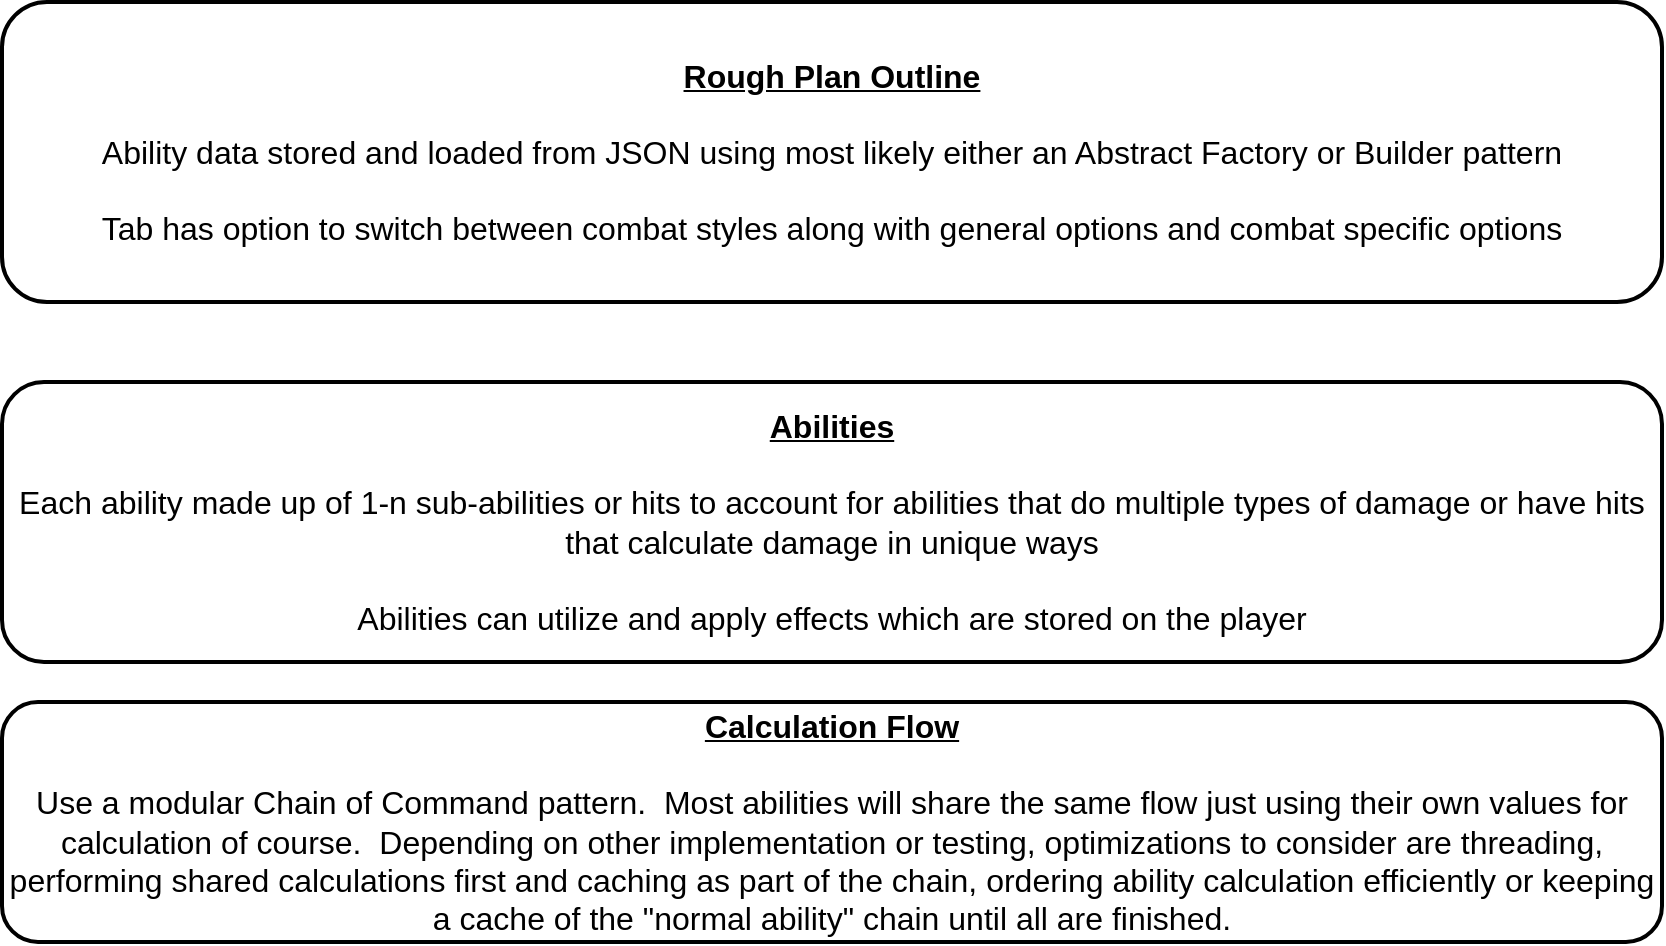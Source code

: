 <mxfile version="20.8.16" type="device" pages="3"><diagram id="GLfh3yhi2mzudxqaHC_a" name="PlainTextOutline"><mxGraphModel dx="2074" dy="1196" grid="1" gridSize="10" guides="1" tooltips="1" connect="1" arrows="1" fold="1" page="1" pageScale="1" pageWidth="850" pageHeight="1100" math="0" shadow="0"><root><mxCell id="0"/><mxCell id="1" parent="0"/><mxCell id="FaWggXtmsNcAvRQpX2GS-1" value="&lt;u style=&quot;font-weight: bold;&quot;&gt;Rough Plan Outline&lt;/u&gt;&lt;br&gt;&lt;br&gt;Ability data stored and loaded from JSON using most likely either an Abstract Factory or Builder pattern&lt;br&gt;&lt;br&gt;Tab has option to switch between combat styles along with general options and combat specific options" style="text;html=1;strokeColor=default;fillColor=none;align=center;verticalAlign=middle;whiteSpace=wrap;rounded=1;strokeWidth=2;glass=0;fontSize=16;" parent="1" vertex="1"><mxGeometry x="10" y="10" width="830" height="150" as="geometry"/></mxCell><mxCell id="FaWggXtmsNcAvRQpX2GS-2" value="&lt;u style=&quot;font-weight: bold;&quot;&gt;Abilities&lt;/u&gt;&lt;br&gt;&lt;br&gt;Each ability made up of 1-n sub-abilities or hits to account for abilities that do multiple types of damage or have hits that calculate damage in unique ways&lt;br&gt;&lt;br&gt;Abilities can utilize and apply effects which are stored on the player" style="text;html=1;strokeColor=default;fillColor=none;align=center;verticalAlign=middle;whiteSpace=wrap;rounded=1;strokeWidth=2;glass=0;fontSize=16;" parent="1" vertex="1"><mxGeometry x="10" y="200" width="830" height="140" as="geometry"/></mxCell><mxCell id="FaWggXtmsNcAvRQpX2GS-3" value="&lt;u style=&quot;font-weight: bold;&quot;&gt;Calculation Flow&lt;/u&gt;&lt;br&gt;&lt;br&gt;Use a modular Chain of Command pattern.&amp;nbsp; Most abilities will share the same flow just using their own values for calculation of course.&amp;nbsp; Depending on other implementation or testing, optimizations to consider are threading, performing shared calculations first and caching as part of the chain, ordering ability calculation efficiently or keeping a cache of the &quot;normal ability&quot; chain until all are finished." style="text;html=1;strokeColor=default;fillColor=none;align=center;verticalAlign=middle;whiteSpace=wrap;rounded=1;strokeWidth=2;glass=0;fontSize=16;" parent="1" vertex="1"><mxGeometry x="10" y="360" width="830" height="120" as="geometry"/></mxCell></root></mxGraphModel></diagram><diagram id="1seZpLcRHK3LadV4a5gF" name="Class Diagram for Abilities"><mxGraphModel dx="2908" dy="2280" grid="1" gridSize="10" guides="1" tooltips="1" connect="1" arrows="1" fold="1" page="1" pageScale="1" pageWidth="850" pageHeight="1100" background="none" math="0" shadow="0"><root><mxCell id="0"/><mxCell id="1" parent="0"/><mxCell id="zTUHkSW3soWoZ30ZzdtU-16" value="Ability" style="swimlane;fontStyle=1;align=center;verticalAlign=top;childLayout=stackLayout;horizontal=1;startSize=26;horizontalStack=0;resizeParent=1;resizeParentMax=0;resizeLast=0;collapsible=1;marginBottom=0;labelBackgroundColor=default;backgroundOutline=0;swimlaneLine=1;glass=0;strokeColor=default;strokeWidth=1;fontSize=14;" parent="1" vertex="1"><mxGeometry x="-480" y="-266" width="290" height="346" as="geometry"/></mxCell><mxCell id="zTUHkSW3soWoZ30ZzdtU-31" value="+ Name: string" style="text;strokeColor=none;fillColor=#ff0000;align=left;verticalAlign=top;spacingLeft=4;spacingRight=4;overflow=hidden;rotatable=0;points=[[0,0.5],[1,0.5]];portConstraint=eastwest;fontSize=14;" parent="zTUHkSW3soWoZ30ZzdtU-16" vertex="1"><mxGeometry y="26" width="290" height="26" as="geometry"/></mxCell><mxCell id="zTUHkSW3soWoZ30ZzdtU-30" value="+ Image: sprite" style="text;strokeColor=none;fillColor=#ff0000;align=left;verticalAlign=top;spacingLeft=4;spacingRight=4;overflow=hidden;rotatable=0;points=[[0,0.5],[1,0.5]];portConstraint=eastwest;fontSize=14;" parent="zTUHkSW3soWoZ30ZzdtU-16" vertex="1"><mxGeometry y="52" width="290" height="26" as="geometry"/></mxCell><mxCell id="zTUHkSW3soWoZ30ZzdtU-29" value="+ AbilityEffects: List&lt;absAbilEffects&gt;" style="text;strokeColor=none;fillColor=#ff0000;align=left;verticalAlign=top;spacingLeft=4;spacingRight=4;overflow=hidden;rotatable=0;points=[[0,0.5],[1,0.5]];portConstraint=eastwest;fontSize=14;" parent="zTUHkSW3soWoZ30ZzdtU-16" vertex="1"><mxGeometry y="78" width="290" height="26" as="geometry"/></mxCell><mxCell id="zTUHkSW3soWoZ30ZzdtU-28" value="+ AbilityBonuses: List&lt;absAbilBonuses&gt;" style="text;strokeColor=none;fillColor=#ff0000;align=left;verticalAlign=top;spacingLeft=4;spacingRight=4;overflow=hidden;rotatable=0;points=[[0,0.5],[1,0.5]];portConstraint=eastwest;fontSize=14;" parent="zTUHkSW3soWoZ30ZzdtU-16" vertex="1"><mxGeometry y="104" width="290" height="26" as="geometry"/></mxCell><mxCell id="zTUHkSW3soWoZ30ZzdtU-27" value="+ MinDamage: double" style="text;strokeColor=none;fillColor=#ff0000;align=left;verticalAlign=top;spacingLeft=4;spacingRight=4;overflow=hidden;rotatable=0;points=[[0,0.5],[1,0.5]];portConstraint=eastwest;fontSize=14;" parent="zTUHkSW3soWoZ30ZzdtU-16" vertex="1"><mxGeometry y="130" width="290" height="26" as="geometry"/></mxCell><mxCell id="zTUHkSW3soWoZ30ZzdtU-32" value="+ MaxDamage: double" style="text;strokeColor=none;fillColor=#ff0000;align=left;verticalAlign=top;spacingLeft=4;spacingRight=4;overflow=hidden;rotatable=0;points=[[0,0.5],[1,0.5]];portConstraint=eastwest;fontSize=14;" parent="zTUHkSW3soWoZ30ZzdtU-16" vertex="1"><mxGeometry y="156" width="290" height="26" as="geometry"/></mxCell><mxCell id="zTUHkSW3soWoZ30ZzdtU-26" value="+ HitTiming: Bitarray" style="text;strokeColor=none;fillColor=#ff0000;align=left;verticalAlign=top;spacingLeft=4;spacingRight=4;overflow=hidden;rotatable=0;points=[[0,0.5],[1,0.5]];portConstraint=eastwest;fontSize=14;" parent="zTUHkSW3soWoZ30ZzdtU-16" vertex="1"><mxGeometry y="182" width="290" height="26" as="geometry"/></mxCell><mxCell id="zTUHkSW3soWoZ30ZzdtU-24" value="+ AbilityInfo: Bitarray&#10;* Combat Style (melee, range, mage, def)&#10;* Weapon type req (2h, dw, shield)&#10;* Abililty tier (basic, thresh, ult, spec)&#10;* Ability type (lesser, std, greater, mutated)" style="text;strokeColor=none;fillColor=#ff0000;align=left;verticalAlign=top;spacingLeft=4;spacingRight=4;overflow=hidden;rotatable=0;points=[[0,0.5],[1,0.5]];portConstraint=eastwest;fontSize=14;" parent="zTUHkSW3soWoZ30ZzdtU-16" vertex="1"><mxGeometry y="208" width="290" height="102" as="geometry"/></mxCell><mxCell id="zTUHkSW3soWoZ30ZzdtU-18" value="" style="line;strokeWidth=9;fillColor=#000000;align=left;verticalAlign=middle;spacingTop=-1;spacingLeft=3;spacingRight=3;rotatable=0;labelPosition=right;points=[];portConstraint=eastwest;strokeColor=#000000;shadow=0;gradientColor=none;labelBackgroundColor=default;fontColor=default;fillStyle=auto;fontSize=14;" parent="zTUHkSW3soWoZ30ZzdtU-16" vertex="1"><mxGeometry y="310" width="290" height="10" as="geometry"/></mxCell><mxCell id="zTUHkSW3soWoZ30ZzdtU-19" value="+ method(type): type" style="text;strokeColor=none;fillColor=#ff0000;align=left;verticalAlign=top;spacingLeft=4;spacingRight=4;overflow=hidden;rotatable=0;points=[[0,0.5],[1,0.5]];portConstraint=eastwest;fontSize=14;" parent="zTUHkSW3soWoZ30ZzdtU-16" vertex="1"><mxGeometry y="320" width="290" height="26" as="geometry"/></mxCell><mxCell id="EkNmPgOZdJkQ0faCnVu_-1" value="Abililty Effects:" style="text;html=1;strokeColor=#6F0000;fillColor=#FF0000;align=center;verticalAlign=middle;whiteSpace=wrap;rounded=0;labelBackgroundColor=#ff0000;fontColor=#FFFFFF;fontSize=16;gradientColor=none;" parent="1" vertex="1"><mxGeometry x="820" y="-270" width="180" height="30" as="geometry"/></mxCell><mxCell id="EkNmPgOZdJkQ0faCnVu_-2" value="&lt;ul&gt;&lt;li&gt;Bind&lt;/li&gt;&lt;li&gt;Stun&lt;/li&gt;&lt;li&gt;Bleed&lt;/li&gt;&lt;li&gt;Add stack&lt;/li&gt;&lt;li&gt;Buff damage&lt;/li&gt;&lt;li&gt;Force next crit&lt;/li&gt;&lt;/ul&gt;" style="text;html=1;strokeColor=#6F0000;fillColor=#FF0000;align=left;verticalAlign=middle;whiteSpace=wrap;rounded=0;labelBackgroundColor=#ff0000;fontColor=#FFFFFF;fontSize=16;gradientColor=none;" parent="1" vertex="1"><mxGeometry x="820" y="-240" width="180" height="150" as="geometry"/></mxCell><mxCell id="EkNmPgOZdJkQ0faCnVu_-3" value="Effects Abilities Utilize:&lt;br&gt;*only effects that are dependant on the ability&lt;br&gt;ie increasing hit cap is handled outside the ability" style="text;html=1;strokeColor=#6F0000;fillColor=#FF0000;align=center;verticalAlign=middle;whiteSpace=wrap;rounded=0;labelBackgroundColor=#ff0000;fontColor=#FFFFFF;fontSize=16;gradientColor=none;" parent="1" vertex="1"><mxGeometry x="1040" y="-270" width="370" height="60" as="geometry"/></mxCell><mxCell id="EkNmPgOZdJkQ0faCnVu_-4" value="&lt;ul&gt;&lt;li&gt;Bound status&lt;/li&gt;&lt;li&gt;Stunned status&amp;nbsp;&lt;/li&gt;&lt;li&gt;Forced crit (greater fury)&lt;/li&gt;&lt;li&gt;Damage buff (needle strike/ults)&lt;/li&gt;&lt;li&gt;Movement status&lt;/li&gt;&lt;li&gt;Perk effects (grico)&lt;/li&gt;&lt;li&gt;Spells/ammo&lt;/li&gt;&lt;li&gt;Debuffs (Exsang stacks)&lt;/li&gt;&lt;li&gt;Flanking status&lt;/li&gt;&lt;li&gt;Size (sgb)&lt;/li&gt;&lt;li&gt;Weapon/armor effects (mw spear,&amp;nbsp;&lt;/li&gt;&lt;/ul&gt;" style="text;html=1;strokeColor=#6F0000;fillColor=#FF0000;align=left;verticalAlign=middle;whiteSpace=wrap;rounded=0;labelBackgroundColor=#ff0000;fontColor=#FFFFFF;fontSize=16;gradientColor=none;" parent="1" vertex="1"><mxGeometry x="1040" y="-210" width="370" height="290" as="geometry"/></mxCell></root></mxGraphModel></diagram><diagram id="keL5FGAjD0OE2LJ5o2c3" name="Other Class Diagrams"><mxGraphModel dx="2058" dy="1180" grid="1" gridSize="10" guides="1" tooltips="1" connect="1" arrows="1" fold="1" page="1" pageScale="1" pageWidth="850" pageHeight="1100" math="0" shadow="0"><root><mxCell id="0"/><mxCell id="1" parent="0"/><mxCell id="91eh3gxoGxDO5ZXyWAxO-1" value="Player" style="swimlane;fontStyle=1;align=center;verticalAlign=top;childLayout=stackLayout;horizontal=1;startSize=26;horizontalStack=0;resizeParent=1;resizeParentMax=0;resizeLast=0;collapsible=1;marginBottom=0;labelBackgroundColor=default;backgroundOutline=0;swimlaneLine=1;glass=0;strokeColor=default;strokeWidth=1;" parent="1" vertex="1"><mxGeometry x="1130" y="510" width="190" height="114" as="geometry"/></mxCell><mxCell id="91eh3gxoGxDO5ZXyWAxO-2" value="+ usableAbilities: List&lt;Ability&gt;&#10;" style="text;strokeColor=none;fillColor=#ff0000;align=left;verticalAlign=top;spacingLeft=4;spacingRight=4;overflow=hidden;rotatable=0;points=[[0,0.5],[1,0.5]];portConstraint=eastwest;" parent="91eh3gxoGxDO5ZXyWAxO-1" vertex="1"><mxGeometry y="26" width="190" height="26" as="geometry"/></mxCell><mxCell id="91eh3gxoGxDO5ZXyWAxO-3" value="" style="line;strokeWidth=9;fillColor=#000000;align=left;verticalAlign=middle;spacingTop=-1;spacingLeft=3;spacingRight=3;rotatable=0;labelPosition=right;points=[];portConstraint=eastwest;strokeColor=#000000;shadow=0;gradientColor=none;labelBackgroundColor=default;fontColor=default;fillStyle=auto;" parent="91eh3gxoGxDO5ZXyWAxO-1" vertex="1"><mxGeometry y="52" width="190" height="10" as="geometry"/></mxCell><mxCell id="91eh3gxoGxDO5ZXyWAxO-4" value="+ method(type): type" style="text;strokeColor=none;fillColor=#ff0000;align=left;verticalAlign=top;spacingLeft=4;spacingRight=4;overflow=hidden;rotatable=0;points=[[0,0.5],[1,0.5]];portConstraint=eastwest;" parent="91eh3gxoGxDO5ZXyWAxO-1" vertex="1"><mxGeometry y="62" width="190" height="26" as="geometry"/></mxCell><mxCell id="91eh3gxoGxDO5ZXyWAxO-10" value="+ Attack(Target): AttackResult" style="text;strokeColor=none;fillColor=#ff0000;align=left;verticalAlign=top;spacingLeft=4;spacingRight=4;overflow=hidden;rotatable=0;points=[[0,0.5],[1,0.5]];portConstraint=eastwest;" parent="91eh3gxoGxDO5ZXyWAxO-1" vertex="1"><mxGeometry y="88" width="190" height="26" as="geometry"/></mxCell><mxCell id="91eh3gxoGxDO5ZXyWAxO-11" value="Target" style="swimlane;fontStyle=1;align=center;verticalAlign=top;childLayout=stackLayout;horizontal=1;startSize=26;horizontalStack=0;resizeParent=1;resizeParentMax=0;resizeLast=0;collapsible=1;marginBottom=0;labelBackgroundColor=default;backgroundOutline=0;swimlaneLine=1;glass=0;strokeColor=default;strokeWidth=1;" parent="1" vertex="1"><mxGeometry x="1140" y="720" width="190" height="88" as="geometry"/></mxCell><mxCell id="91eh3gxoGxDO5ZXyWAxO-12" value="+ field: type" style="text;strokeColor=none;fillColor=#ff0000;align=left;verticalAlign=top;spacingLeft=4;spacingRight=4;overflow=hidden;rotatable=0;points=[[0,0.5],[1,0.5]];portConstraint=eastwest;" parent="91eh3gxoGxDO5ZXyWAxO-11" vertex="1"><mxGeometry y="26" width="190" height="26" as="geometry"/></mxCell><mxCell id="91eh3gxoGxDO5ZXyWAxO-13" value="" style="line;strokeWidth=9;fillColor=#000000;align=left;verticalAlign=middle;spacingTop=-1;spacingLeft=3;spacingRight=3;rotatable=0;labelPosition=right;points=[];portConstraint=eastwest;strokeColor=#000000;shadow=0;gradientColor=none;labelBackgroundColor=default;fontColor=default;fillStyle=auto;" parent="91eh3gxoGxDO5ZXyWAxO-11" vertex="1"><mxGeometry y="52" width="190" height="10" as="geometry"/></mxCell><mxCell id="91eh3gxoGxDO5ZXyWAxO-14" value="+ method(type): type" style="text;strokeColor=none;fillColor=#ff0000;align=left;verticalAlign=top;spacingLeft=4;spacingRight=4;overflow=hidden;rotatable=0;points=[[0,0.5],[1,0.5]];portConstraint=eastwest;" parent="91eh3gxoGxDO5ZXyWAxO-11" vertex="1"><mxGeometry y="62" width="190" height="26" as="geometry"/></mxCell><mxCell id="91eh3gxoGxDO5ZXyWAxO-15" value="AttackResult" style="swimlane;fontStyle=1;align=center;verticalAlign=top;childLayout=stackLayout;horizontal=1;startSize=26;horizontalStack=0;resizeParent=1;resizeParentMax=0;resizeLast=0;collapsible=1;marginBottom=0;labelBackgroundColor=default;backgroundOutline=0;swimlaneLine=1;glass=0;strokeColor=default;strokeWidth=1;" parent="1" vertex="1"><mxGeometry x="890" y="500" width="160" height="114" as="geometry"/></mxCell><mxCell id="91eh3gxoGxDO5ZXyWAxO-16" value="+ minDamage: int" style="text;strokeColor=none;fillColor=#ff0000;align=left;verticalAlign=top;spacingLeft=4;spacingRight=4;overflow=hidden;rotatable=0;points=[[0,0.5],[1,0.5]];portConstraint=eastwest;" parent="91eh3gxoGxDO5ZXyWAxO-15" vertex="1"><mxGeometry y="26" width="160" height="26" as="geometry"/></mxCell><mxCell id="91eh3gxoGxDO5ZXyWAxO-19" value="+ maxDamage: int" style="text;strokeColor=none;fillColor=#ff0000;align=left;verticalAlign=top;spacingLeft=4;spacingRight=4;overflow=hidden;rotatable=0;points=[[0,0.5],[1,0.5]];portConstraint=eastwest;" parent="91eh3gxoGxDO5ZXyWAxO-15" vertex="1"><mxGeometry y="52" width="160" height="26" as="geometry"/></mxCell><mxCell id="91eh3gxoGxDO5ZXyWAxO-17" value="" style="line;strokeWidth=9;fillColor=#000000;align=left;verticalAlign=middle;spacingTop=-1;spacingLeft=3;spacingRight=3;rotatable=0;labelPosition=right;points=[];portConstraint=eastwest;strokeColor=#000000;shadow=0;gradientColor=none;labelBackgroundColor=default;fontColor=default;fillStyle=auto;" parent="91eh3gxoGxDO5ZXyWAxO-15" vertex="1"><mxGeometry y="78" width="160" height="10" as="geometry"/></mxCell><mxCell id="91eh3gxoGxDO5ZXyWAxO-18" value="+ method(type): type" style="text;strokeColor=none;fillColor=#ff0000;align=left;verticalAlign=top;spacingLeft=4;spacingRight=4;overflow=hidden;rotatable=0;points=[[0,0.5],[1,0.5]];portConstraint=eastwest;" parent="91eh3gxoGxDO5ZXyWAxO-15" vertex="1"><mxGeometry y="88" width="160" height="26" as="geometry"/></mxCell><mxCell id="91eh3gxoGxDO5ZXyWAxO-20" value="AbilityMap" style="swimlane;fontStyle=1;align=center;verticalAlign=top;childLayout=stackLayout;horizontal=1;startSize=26;horizontalStack=0;resizeParent=1;resizeParentMax=0;resizeLast=0;collapsible=1;marginBottom=0;labelBackgroundColor=default;backgroundOutline=0;swimlaneLine=1;glass=0;strokeColor=default;strokeWidth=1;" parent="1" vertex="1"><mxGeometry x="550" y="50" width="180" height="88" as="geometry"/></mxCell><mxCell id="91eh3gxoGxDO5ZXyWAxO-21" value="" style="text;strokeColor=none;fillColor=#ff0000;align=left;verticalAlign=top;spacingLeft=4;spacingRight=4;overflow=hidden;rotatable=0;points=[[0,0.5],[1,0.5]];portConstraint=eastwest;" parent="91eh3gxoGxDO5ZXyWAxO-20" vertex="1"><mxGeometry y="26" width="180" height="26" as="geometry"/></mxCell><mxCell id="91eh3gxoGxDO5ZXyWAxO-22" value="" style="line;strokeWidth=9;fillColor=#000000;align=left;verticalAlign=middle;spacingTop=-1;spacingLeft=3;spacingRight=3;rotatable=0;labelPosition=right;points=[];portConstraint=eastwest;strokeColor=#000000;shadow=0;gradientColor=none;labelBackgroundColor=default;fontColor=default;fillStyle=auto;" parent="91eh3gxoGxDO5ZXyWAxO-20" vertex="1"><mxGeometry y="52" width="180" height="10" as="geometry"/></mxCell><mxCell id="91eh3gxoGxDO5ZXyWAxO-23" value="+ async LoadAsync(): void" style="text;strokeColor=none;fillColor=#ff0000;align=left;verticalAlign=top;spacingLeft=4;spacingRight=4;overflow=hidden;rotatable=0;points=[[0,0.5],[1,0.5]];portConstraint=eastwest;" parent="91eh3gxoGxDO5ZXyWAxO-20" vertex="1"><mxGeometry y="62" width="180" height="26" as="geometry"/></mxCell><mxCell id="91eh3gxoGxDO5ZXyWAxO-24" value="AbilityBuilder" style="swimlane;fontStyle=1;align=center;verticalAlign=top;childLayout=stackLayout;horizontal=1;startSize=26;horizontalStack=0;resizeParent=1;resizeParentMax=0;resizeLast=0;collapsible=1;marginBottom=0;labelBackgroundColor=default;backgroundOutline=0;swimlaneLine=1;glass=0;strokeColor=default;strokeWidth=1;" parent="1" vertex="1"><mxGeometry x="140" y="550" width="200" height="88" as="geometry"/></mxCell><mxCell id="91eh3gxoGxDO5ZXyWAxO-25" value="" style="text;strokeColor=none;fillColor=#ff0000;align=left;verticalAlign=top;spacingLeft=4;spacingRight=4;overflow=hidden;rotatable=0;points=[[0,0.5],[1,0.5]];portConstraint=eastwest;" parent="91eh3gxoGxDO5ZXyWAxO-24" vertex="1"><mxGeometry y="26" width="200" height="26" as="geometry"/></mxCell><mxCell id="91eh3gxoGxDO5ZXyWAxO-26" value="" style="line;strokeWidth=9;fillColor=#000000;align=left;verticalAlign=middle;spacingTop=-1;spacingLeft=3;spacingRight=3;rotatable=0;labelPosition=right;points=[];portConstraint=eastwest;strokeColor=#000000;shadow=0;gradientColor=none;labelBackgroundColor=default;fontColor=default;fillStyle=auto;" parent="91eh3gxoGxDO5ZXyWAxO-24" vertex="1"><mxGeometry y="52" width="200" height="10" as="geometry"/></mxCell><mxCell id="91eh3gxoGxDO5ZXyWAxO-27" value="+ Build(JObject abilitlyJson): Ability" style="text;strokeColor=none;fillColor=#ff0000;align=left;verticalAlign=top;spacingLeft=4;spacingRight=4;overflow=hidden;rotatable=0;points=[[0,0.5],[1,0.5]];portConstraint=eastwest;" parent="91eh3gxoGxDO5ZXyWAxO-24" vertex="1"><mxGeometry y="62" width="200" height="26" as="geometry"/></mxCell><mxCell id="U6Mw1JKJl_pk2gn5WS0f-1" value="AbilityTab" style="swimlane;fontStyle=1;align=center;verticalAlign=top;childLayout=stackLayout;horizontal=1;startSize=26;horizontalStack=0;resizeParent=1;resizeParentMax=0;resizeLast=0;collapsible=1;marginBottom=0;labelBackgroundColor=default;backgroundOutline=0;swimlaneLine=1;glass=0;strokeColor=default;strokeWidth=1;" parent="1" vertex="1"><mxGeometry x="1290" y="80" width="225" height="88" as="geometry"/></mxCell><mxCell id="U6Mw1JKJl_pk2gn5WS0f-5" value="+ uiNames: uiType" style="text;strokeColor=none;fillColor=#ff0000;align=left;verticalAlign=top;spacingLeft=4;spacingRight=4;overflow=hidden;rotatable=0;points=[[0,0.5],[1,0.5]];portConstraint=eastwest;" parent="U6Mw1JKJl_pk2gn5WS0f-1" vertex="1"><mxGeometry y="26" width="225" height="26" as="geometry"/></mxCell><mxCell id="U6Mw1JKJl_pk2gn5WS0f-3" value="" style="line;strokeWidth=9;fillColor=#000000;align=left;verticalAlign=middle;spacingTop=-1;spacingLeft=3;spacingRight=3;rotatable=0;labelPosition=right;points=[];portConstraint=eastwest;strokeColor=#000000;shadow=0;gradientColor=none;labelBackgroundColor=default;fontColor=default;fillStyle=auto;" parent="U6Mw1JKJl_pk2gn5WS0f-1" vertex="1"><mxGeometry y="52" width="225" height="10" as="geometry"/></mxCell><mxCell id="U6Mw1JKJl_pk2gn5WS0f-4" value="+ GetAttackSettings(): AttackSettings" style="text;strokeColor=none;fillColor=#ff0000;align=left;verticalAlign=top;spacingLeft=4;spacingRight=4;overflow=hidden;rotatable=0;points=[[0,0.5],[1,0.5]];portConstraint=eastwest;" parent="U6Mw1JKJl_pk2gn5WS0f-1" vertex="1"><mxGeometry y="62" width="225" height="26" as="geometry"/></mxCell><mxCell id="mMtfrndQUEyKnub8k1RS-2" value="AppModel" style="swimlane;fontStyle=1;align=center;verticalAlign=top;childLayout=stackLayout;horizontal=1;startSize=26;horizontalStack=0;resizeParent=1;resizeParentMax=0;resizeLast=0;collapsible=1;marginBottom=0;labelBackgroundColor=default;backgroundOutline=0;swimlaneLine=1;glass=0;strokeColor=default;strokeWidth=1;" parent="1" vertex="1"><mxGeometry x="110" y="50" width="260" height="88" as="geometry"/></mxCell><mxCell id="mMtfrndQUEyKnub8k1RS-3" value="+ abilities: AbilityMap" style="text;strokeColor=none;fillColor=#ff0000;align=left;verticalAlign=top;spacingLeft=4;spacingRight=4;overflow=hidden;rotatable=0;points=[[0,0.5],[1,0.5]];portConstraint=eastwest;" parent="mMtfrndQUEyKnub8k1RS-2" vertex="1"><mxGeometry y="26" width="260" height="26" as="geometry"/></mxCell><mxCell id="mMtfrndQUEyKnub8k1RS-4" value="" style="line;strokeWidth=9;fillColor=#000000;align=left;verticalAlign=middle;spacingTop=-1;spacingLeft=3;spacingRight=3;rotatable=0;labelPosition=right;points=[];portConstraint=eastwest;strokeColor=#000000;shadow=0;gradientColor=none;labelBackgroundColor=default;fontColor=default;fillStyle=auto;" parent="mMtfrndQUEyKnub8k1RS-2" vertex="1"><mxGeometry y="52" width="260" height="10" as="geometry"/></mxCell><mxCell id="mMtfrndQUEyKnub8k1RS-5" value="+ Setup(string rsVersion): async Task&lt;string&gt;" style="text;strokeColor=none;fillColor=#ff0000;align=left;verticalAlign=top;spacingLeft=4;spacingRight=4;overflow=hidden;rotatable=0;points=[[0,0.5],[1,0.5]];portConstraint=eastwest;" parent="mMtfrndQUEyKnub8k1RS-2" vertex="1"><mxGeometry y="62" width="260" height="26" as="geometry"/></mxCell><mxCell id="mMtfrndQUEyKnub8k1RS-9" value="&amp;lt;&amp;lt;instantiates&amp;gt;&amp;gt;" style="endArrow=diamondThin;endFill=1;endSize=24;html=1;rounded=0;entryX=1;entryY=0.5;entryDx=0;entryDy=0;exitX=0;exitY=0.5;exitDx=0;exitDy=0;" parent="1" source="91eh3gxoGxDO5ZXyWAxO-21" target="mMtfrndQUEyKnub8k1RS-3" edge="1"><mxGeometry width="160" relative="1" as="geometry"><mxPoint x="770" y="610" as="sourcePoint"/><mxPoint x="930" y="610" as="targetPoint"/></mxGeometry></mxCell></root></mxGraphModel></diagram></mxfile>